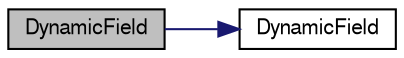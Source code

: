 digraph "DynamicField"
{
  bgcolor="transparent";
  edge [fontname="FreeSans",fontsize="10",labelfontname="FreeSans",labelfontsize="10"];
  node [fontname="FreeSans",fontsize="10",shape=record];
  rankdir="LR";
  Node17 [label="DynamicField",height=0.2,width=0.4,color="black", fillcolor="grey75", style="filled", fontcolor="black"];
  Node17 -> Node18 [color="midnightblue",fontsize="10",style="solid",fontname="FreeSans"];
  Node18 [label="DynamicField",height=0.2,width=0.4,color="black",URL="$a26458.html#a6446aebcd610b4516275cc624d88ed91",tooltip="Construct null. "];
}
